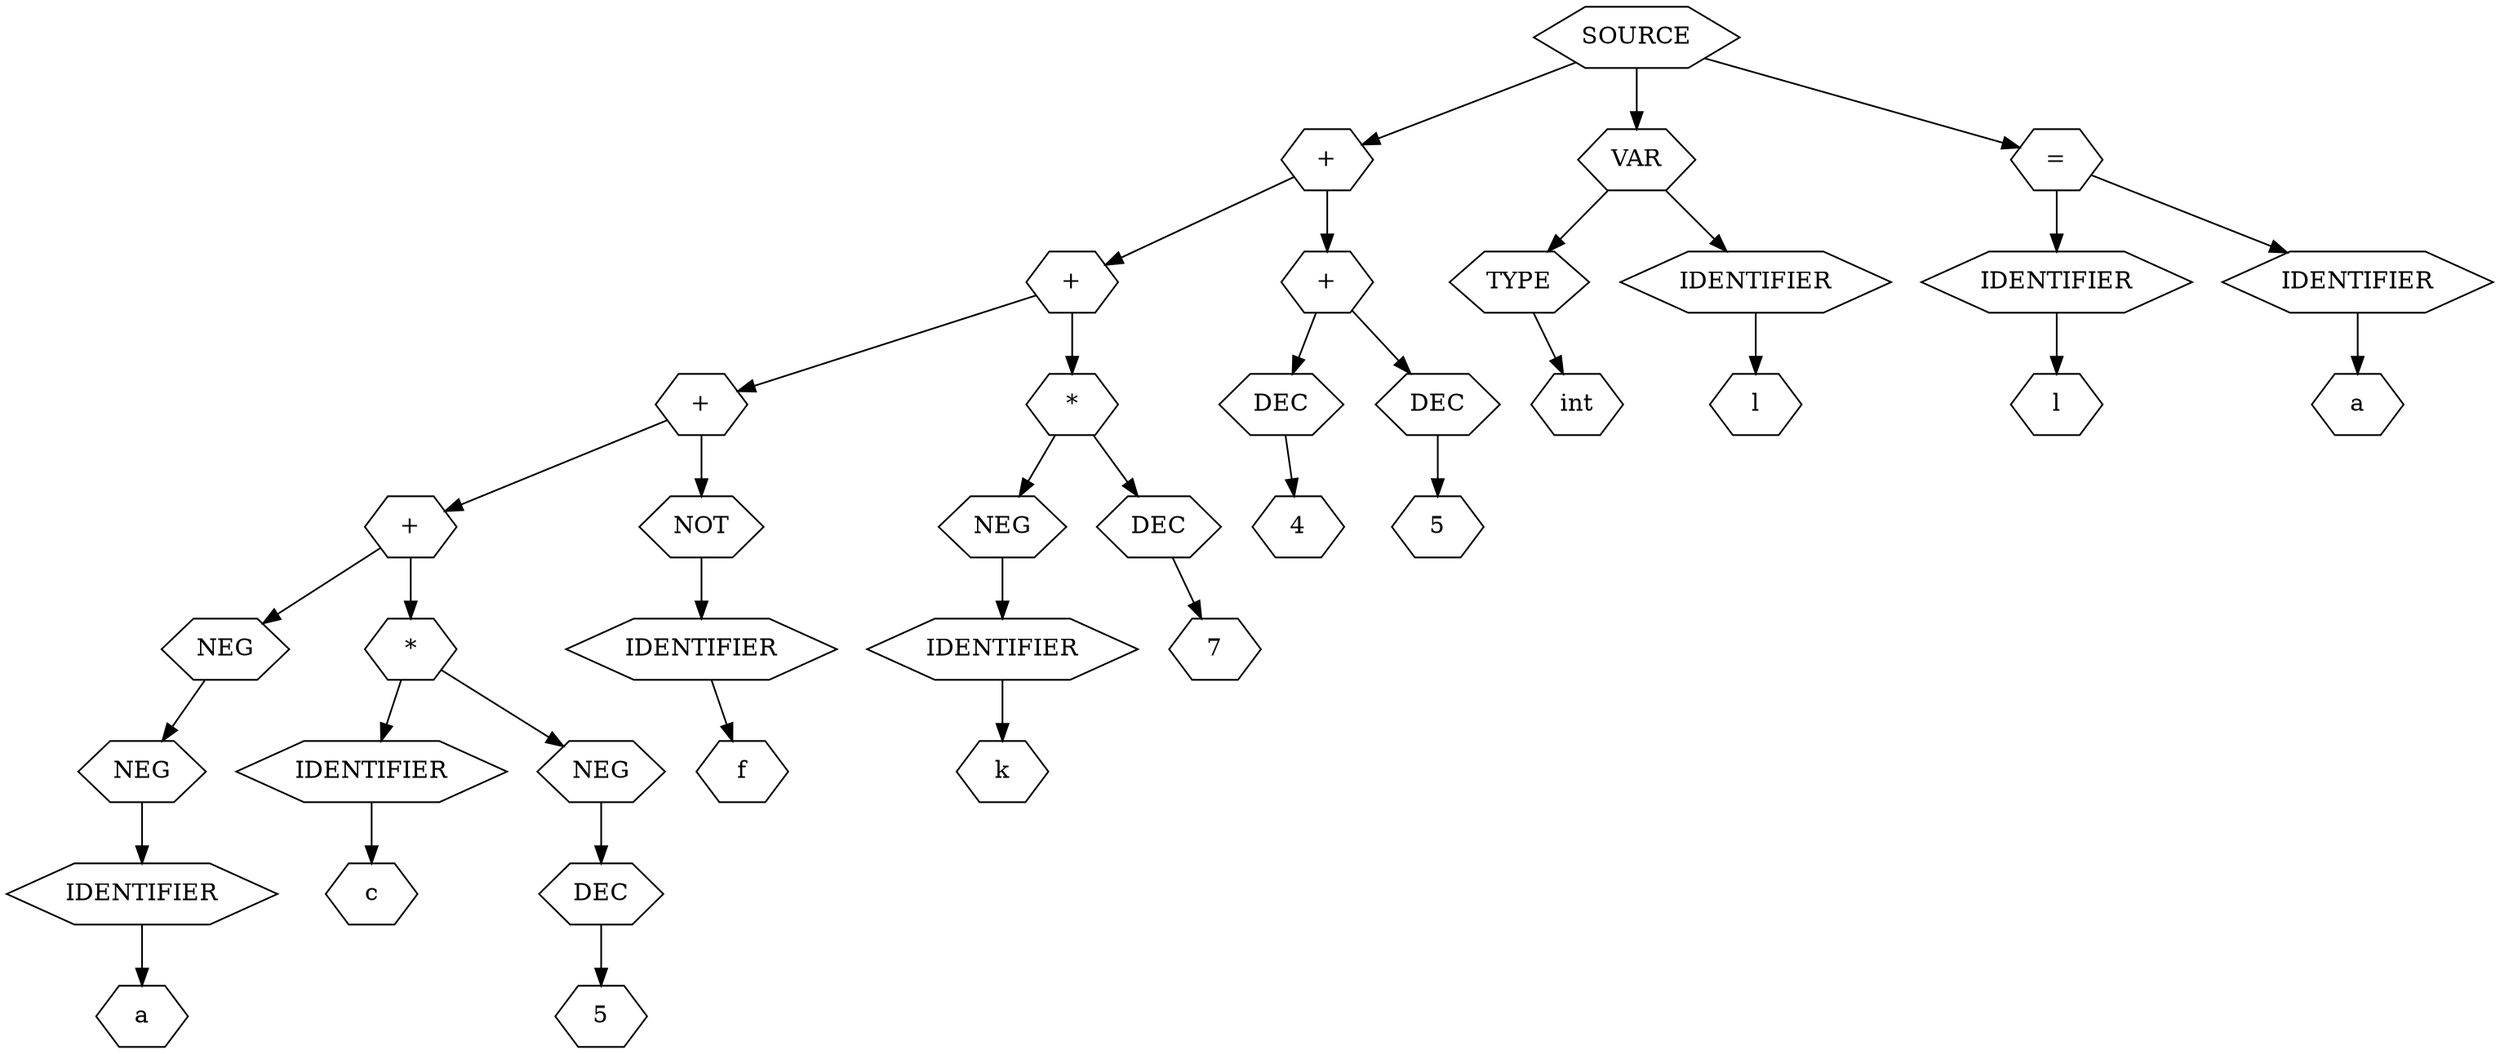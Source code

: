 digraph Tree {
    node [shape=hexagon];
    nodeSOURCE_0 [label="SOURCE"]
    nodeSOURCE_0 -> nodePLUS_1;
    nodePLUS_1 [label="+"]
    nodePLUS_1 -> nodePLUS_2;
    nodePLUS_2 [label="+"]
    nodePLUS_2 -> nodePLUS_3;
    nodePLUS_3 [label="+"]
    nodePLUS_3 -> nodePLUS_4;
    nodePLUS_4 [label="+"]
    nodePLUS_4 -> nodeNEG_5;
    nodeNEG_5 [label="NEG"]
    nodeNEG_5 -> nodeNEG_6;
    nodeNEG_6 [label="NEG"]
    nodeNEG_6 -> nodeIDENTIFIER_7;
    nodeIDENTIFIER_7 [label="IDENTIFIER"]
    nodeIDENTIFIER_7 -> nodea_8;
    nodea_8 [label="a"]
    nodePLUS_4 -> nodeMUL_9;
    nodeMUL_9 [label="*"]
    nodeMUL_9 -> nodeIDENTIFIER_10;
    nodeIDENTIFIER_10 [label="IDENTIFIER"]
    nodeIDENTIFIER_10 -> nodec_11;
    nodec_11 [label="c"]
    nodeMUL_9 -> nodeNEG_12;
    nodeNEG_12 [label="NEG"]
    nodeNEG_12 -> nodeDEC_13;
    nodeDEC_13 [label="DEC"]
    nodeDEC_13 -> node5_14;
    node5_14 [label="5"]
    nodePLUS_3 -> nodeNOT_15;
    nodeNOT_15 [label="NOT"]
    nodeNOT_15 -> nodeIDENTIFIER_16;
    nodeIDENTIFIER_16 [label="IDENTIFIER"]
    nodeIDENTIFIER_16 -> nodef_17;
    nodef_17 [label="f"]
    nodePLUS_2 -> nodeMUL_18;
    nodeMUL_18 [label="*"]
    nodeMUL_18 -> nodeNEG_19;
    nodeNEG_19 [label="NEG"]
    nodeNEG_19 -> nodeIDENTIFIER_20;
    nodeIDENTIFIER_20 [label="IDENTIFIER"]
    nodeIDENTIFIER_20 -> nodek_21;
    nodek_21 [label="k"]
    nodeMUL_18 -> nodeDEC_22;
    nodeDEC_22 [label="DEC"]
    nodeDEC_22 -> node7_23;
    node7_23 [label="7"]
    nodePLUS_1 -> nodePLUS_24;
    nodePLUS_24 [label="+"]
    nodePLUS_24 -> nodeDEC_25;
    nodeDEC_25 [label="DEC"]
    nodeDEC_25 -> node4_26;
    node4_26 [label="4"]
    nodePLUS_24 -> nodeDEC_27;
    nodeDEC_27 [label="DEC"]
    nodeDEC_27 -> node5_28;
    node5_28 [label="5"]
    nodeSOURCE_0 -> nodeVAR_29;
    nodeVAR_29 [label="VAR"]
    nodeVAR_29 -> nodeTYPE_30;
    nodeTYPE_30 [label="TYPE"]
    nodeTYPE_30 -> nodeint_31;
    nodeint_31 [label="int"]
    nodeVAR_29 -> nodeIDENTIFIER_32;
    nodeIDENTIFIER_32 [label="IDENTIFIER"]
    nodeIDENTIFIER_32 -> nodel_33;
    nodel_33 [label="l"]
    nodeSOURCE_0 -> nodeASSIGN_34;
    nodeASSIGN_34 [label="="]
    nodeASSIGN_34 -> nodeIDENTIFIER_35;
    nodeIDENTIFIER_35 [label="IDENTIFIER"]
    nodeIDENTIFIER_35 -> nodel_36;
    nodel_36 [label="l"]
    nodeASSIGN_34 -> nodeIDENTIFIER_37;
    nodeIDENTIFIER_37 [label="IDENTIFIER"]
    nodeIDENTIFIER_37 -> nodea_38;
    nodea_38 [label="a"]
}
